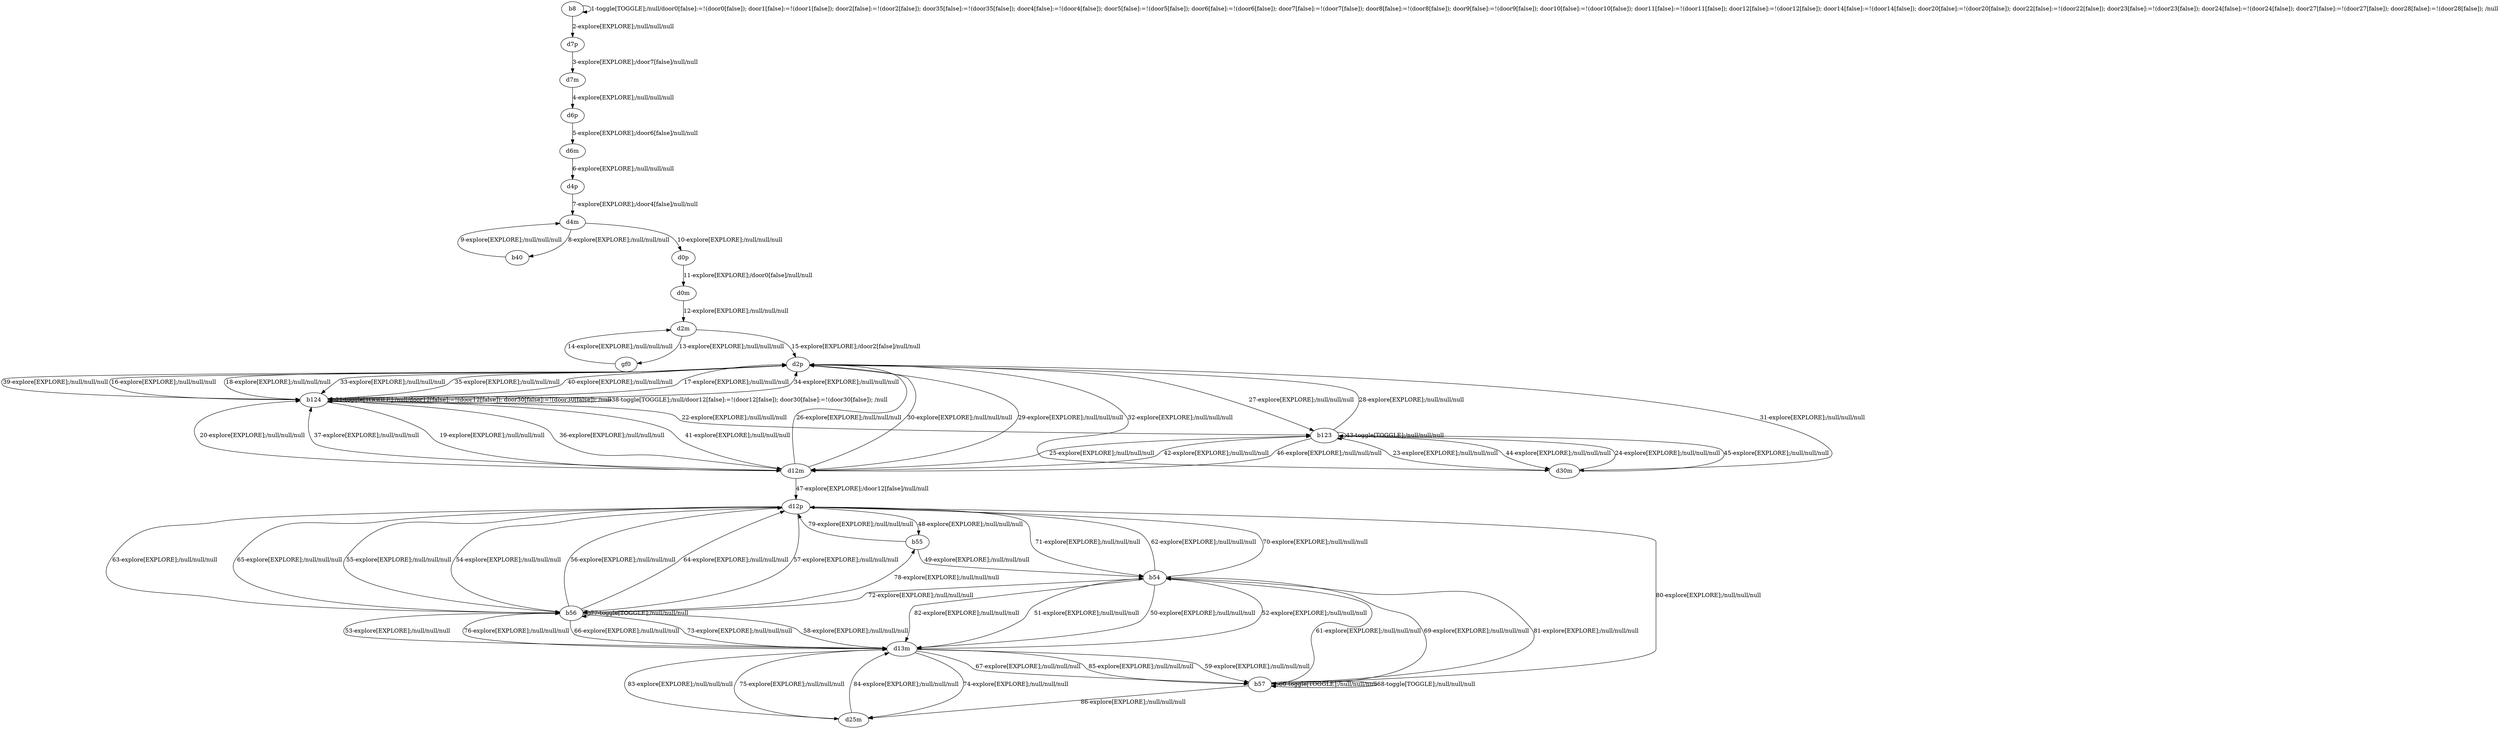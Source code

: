# Total number of goals covered by this test: 1
# b123 --> b123

digraph g {
"b8" -> "b8" [label = "1-toggle[TOGGLE];/null/door0[false]:=!(door0[false]); door1[false]:=!(door1[false]); door2[false]:=!(door2[false]); door35[false]:=!(door35[false]); door4[false]:=!(door4[false]); door5[false]:=!(door5[false]); door6[false]:=!(door6[false]); door7[false]:=!(door7[false]); door8[false]:=!(door8[false]); door9[false]:=!(door9[false]); door10[false]:=!(door10[false]); door11[false]:=!(door11[false]); door12[false]:=!(door12[false]); door14[false]:=!(door14[false]); door20[false]:=!(door20[false]); door22[false]:=!(door22[false]); door23[false]:=!(door23[false]); door24[false]:=!(door24[false]); door27[false]:=!(door27[false]); door28[false]:=!(door28[false]); /null"];
"b8" -> "d7p" [label = "2-explore[EXPLORE];/null/null/null"];
"d7p" -> "d7m" [label = "3-explore[EXPLORE];/door7[false]/null/null"];
"d7m" -> "d6p" [label = "4-explore[EXPLORE];/null/null/null"];
"d6p" -> "d6m" [label = "5-explore[EXPLORE];/door6[false]/null/null"];
"d6m" -> "d4p" [label = "6-explore[EXPLORE];/null/null/null"];
"d4p" -> "d4m" [label = "7-explore[EXPLORE];/door4[false]/null/null"];
"d4m" -> "b40" [label = "8-explore[EXPLORE];/null/null/null"];
"b40" -> "d4m" [label = "9-explore[EXPLORE];/null/null/null"];
"d4m" -> "d0p" [label = "10-explore[EXPLORE];/null/null/null"];
"d0p" -> "d0m" [label = "11-explore[EXPLORE];/door0[false]/null/null"];
"d0m" -> "d2m" [label = "12-explore[EXPLORE];/null/null/null"];
"d2m" -> "gf0" [label = "13-explore[EXPLORE];/null/null/null"];
"gf0" -> "d2m" [label = "14-explore[EXPLORE];/null/null/null"];
"d2m" -> "d2p" [label = "15-explore[EXPLORE];/door2[false]/null/null"];
"d2p" -> "b124" [label = "16-explore[EXPLORE];/null/null/null"];
"b124" -> "d2p" [label = "17-explore[EXPLORE];/null/null/null"];
"d2p" -> "b124" [label = "18-explore[EXPLORE];/null/null/null"];
"b124" -> "d12m" [label = "19-explore[EXPLORE];/null/null/null"];
"d12m" -> "b124" [label = "20-explore[EXPLORE];/null/null/null"];
"b124" -> "b124" [label = "21-toggle[TOGGLE];/null/door12[false]:=!(door12[false]); door30[false]:=!(door30[false]); /null"];
"b124" -> "b123" [label = "22-explore[EXPLORE];/null/null/null"];
"b123" -> "d30m" [label = "23-explore[EXPLORE];/null/null/null"];
"d30m" -> "b123" [label = "24-explore[EXPLORE];/null/null/null"];
"b123" -> "d12m" [label = "25-explore[EXPLORE];/null/null/null"];
"d12m" -> "d2p" [label = "26-explore[EXPLORE];/null/null/null"];
"d2p" -> "b123" [label = "27-explore[EXPLORE];/null/null/null"];
"b123" -> "d2p" [label = "28-explore[EXPLORE];/null/null/null"];
"d2p" -> "d12m" [label = "29-explore[EXPLORE];/null/null/null"];
"d12m" -> "d2p" [label = "30-explore[EXPLORE];/null/null/null"];
"d2p" -> "d30m" [label = "31-explore[EXPLORE];/null/null/null"];
"d30m" -> "d2p" [label = "32-explore[EXPLORE];/null/null/null"];
"d2p" -> "b124" [label = "33-explore[EXPLORE];/null/null/null"];
"b124" -> "d2p" [label = "34-explore[EXPLORE];/null/null/null"];
"d2p" -> "b124" [label = "35-explore[EXPLORE];/null/null/null"];
"b124" -> "d12m" [label = "36-explore[EXPLORE];/null/null/null"];
"d12m" -> "b124" [label = "37-explore[EXPLORE];/null/null/null"];
"b124" -> "b124" [label = "38-toggle[TOGGLE];/null/door12[false]:=!(door12[false]); door30[false]:=!(door30[false]); /null"];
"b124" -> "d2p" [label = "39-explore[EXPLORE];/null/null/null"];
"d2p" -> "b124" [label = "40-explore[EXPLORE];/null/null/null"];
"b124" -> "d12m" [label = "41-explore[EXPLORE];/null/null/null"];
"d12m" -> "b123" [label = "42-explore[EXPLORE];/null/null/null"];
"b123" -> "b123" [label = "43-toggle[TOGGLE];/null/null/null"];
"b123" -> "d30m" [label = "44-explore[EXPLORE];/null/null/null"];
"d30m" -> "b123" [label = "45-explore[EXPLORE];/null/null/null"];
"b123" -> "d12m" [label = "46-explore[EXPLORE];/null/null/null"];
"d12m" -> "d12p" [label = "47-explore[EXPLORE];/door12[false]/null/null"];
"d12p" -> "b55" [label = "48-explore[EXPLORE];/null/null/null"];
"b55" -> "b54" [label = "49-explore[EXPLORE];/null/null/null"];
"b54" -> "d13m" [label = "50-explore[EXPLORE];/null/null/null"];
"d13m" -> "b54" [label = "51-explore[EXPLORE];/null/null/null"];
"b54" -> "d13m" [label = "52-explore[EXPLORE];/null/null/null"];
"d13m" -> "b56" [label = "53-explore[EXPLORE];/null/null/null"];
"b56" -> "d12p" [label = "54-explore[EXPLORE];/null/null/null"];
"d12p" -> "b56" [label = "55-explore[EXPLORE];/null/null/null"];
"b56" -> "d12p" [label = "56-explore[EXPLORE];/null/null/null"];
"d12p" -> "b56" [label = "57-explore[EXPLORE];/null/null/null"];
"b56" -> "d13m" [label = "58-explore[EXPLORE];/null/null/null"];
"d13m" -> "b57" [label = "59-explore[EXPLORE];/null/null/null"];
"b57" -> "b57" [label = "60-toggle[TOGGLE];/null/null/null"];
"b57" -> "b54" [label = "61-explore[EXPLORE];/null/null/null"];
"b54" -> "d12p" [label = "62-explore[EXPLORE];/null/null/null"];
"d12p" -> "b56" [label = "63-explore[EXPLORE];/null/null/null"];
"b56" -> "d12p" [label = "64-explore[EXPLORE];/null/null/null"];
"d12p" -> "b56" [label = "65-explore[EXPLORE];/null/null/null"];
"b56" -> "d13m" [label = "66-explore[EXPLORE];/null/null/null"];
"d13m" -> "b57" [label = "67-explore[EXPLORE];/null/null/null"];
"b57" -> "b57" [label = "68-toggle[TOGGLE];/null/null/null"];
"b57" -> "b54" [label = "69-explore[EXPLORE];/null/null/null"];
"b54" -> "d12p" [label = "70-explore[EXPLORE];/null/null/null"];
"d12p" -> "b54" [label = "71-explore[EXPLORE];/null/null/null"];
"b54" -> "b56" [label = "72-explore[EXPLORE];/null/null/null"];
"b56" -> "d13m" [label = "73-explore[EXPLORE];/null/null/null"];
"d13m" -> "d25m" [label = "74-explore[EXPLORE];/null/null/null"];
"d25m" -> "d13m" [label = "75-explore[EXPLORE];/null/null/null"];
"d13m" -> "b56" [label = "76-explore[EXPLORE];/null/null/null"];
"b56" -> "b56" [label = "77-toggle[TOGGLE];/null/null/null"];
"b56" -> "b55" [label = "78-explore[EXPLORE];/null/null/null"];
"b55" -> "d12p" [label = "79-explore[EXPLORE];/null/null/null"];
"d12p" -> "b57" [label = "80-explore[EXPLORE];/null/null/null"];
"b57" -> "b54" [label = "81-explore[EXPLORE];/null/null/null"];
"b54" -> "d13m" [label = "82-explore[EXPLORE];/null/null/null"];
"d13m" -> "d25m" [label = "83-explore[EXPLORE];/null/null/null"];
"d25m" -> "d13m" [label = "84-explore[EXPLORE];/null/null/null"];
"d13m" -> "b57" [label = "85-explore[EXPLORE];/null/null/null"];
"b57" -> "d25m" [label = "86-explore[EXPLORE];/null/null/null"];
}